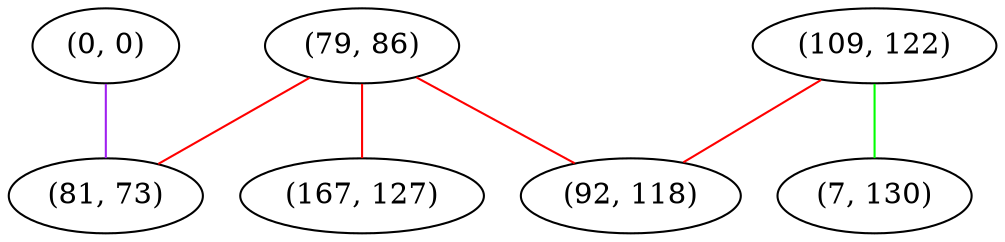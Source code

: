 graph "" {
"(79, 86)";
"(0, 0)";
"(81, 73)";
"(109, 122)";
"(92, 118)";
"(167, 127)";
"(7, 130)";
"(79, 86)" -- "(81, 73)"  [color=red, key=0, weight=1];
"(79, 86)" -- "(92, 118)"  [color=red, key=0, weight=1];
"(79, 86)" -- "(167, 127)"  [color=red, key=0, weight=1];
"(0, 0)" -- "(81, 73)"  [color=purple, key=0, weight=4];
"(109, 122)" -- "(92, 118)"  [color=red, key=0, weight=1];
"(109, 122)" -- "(7, 130)"  [color=green, key=0, weight=2];
}

